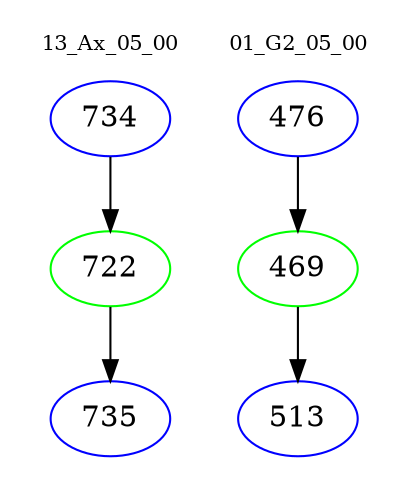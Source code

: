 digraph{
subgraph cluster_0 {
color = white
label = "13_Ax_05_00";
fontsize=10;
T0_734 [label="734", color="blue"]
T0_734 -> T0_722 [color="black"]
T0_722 [label="722", color="green"]
T0_722 -> T0_735 [color="black"]
T0_735 [label="735", color="blue"]
}
subgraph cluster_1 {
color = white
label = "01_G2_05_00";
fontsize=10;
T1_476 [label="476", color="blue"]
T1_476 -> T1_469 [color="black"]
T1_469 [label="469", color="green"]
T1_469 -> T1_513 [color="black"]
T1_513 [label="513", color="blue"]
}
}
